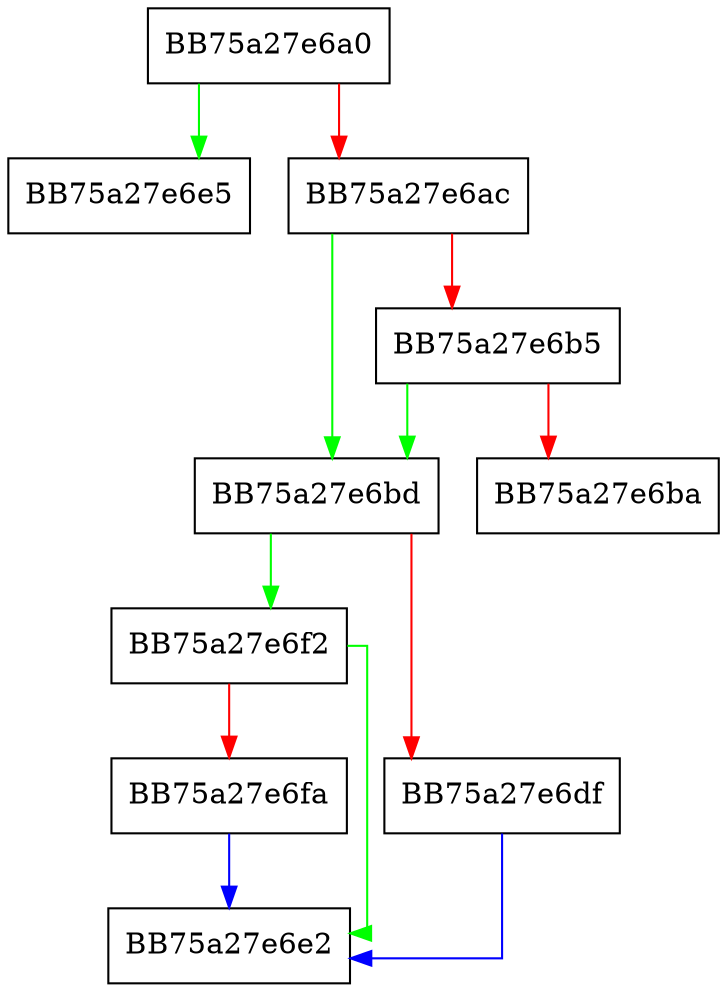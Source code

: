digraph matchQuality {
  node [shape="box"];
  graph [splines=ortho];
  BB75a27e6a0 -> BB75a27e6e5 [color="green"];
  BB75a27e6a0 -> BB75a27e6ac [color="red"];
  BB75a27e6ac -> BB75a27e6bd [color="green"];
  BB75a27e6ac -> BB75a27e6b5 [color="red"];
  BB75a27e6b5 -> BB75a27e6bd [color="green"];
  BB75a27e6b5 -> BB75a27e6ba [color="red"];
  BB75a27e6bd -> BB75a27e6f2 [color="green"];
  BB75a27e6bd -> BB75a27e6df [color="red"];
  BB75a27e6df -> BB75a27e6e2 [color="blue"];
  BB75a27e6f2 -> BB75a27e6e2 [color="green"];
  BB75a27e6f2 -> BB75a27e6fa [color="red"];
  BB75a27e6fa -> BB75a27e6e2 [color="blue"];
}